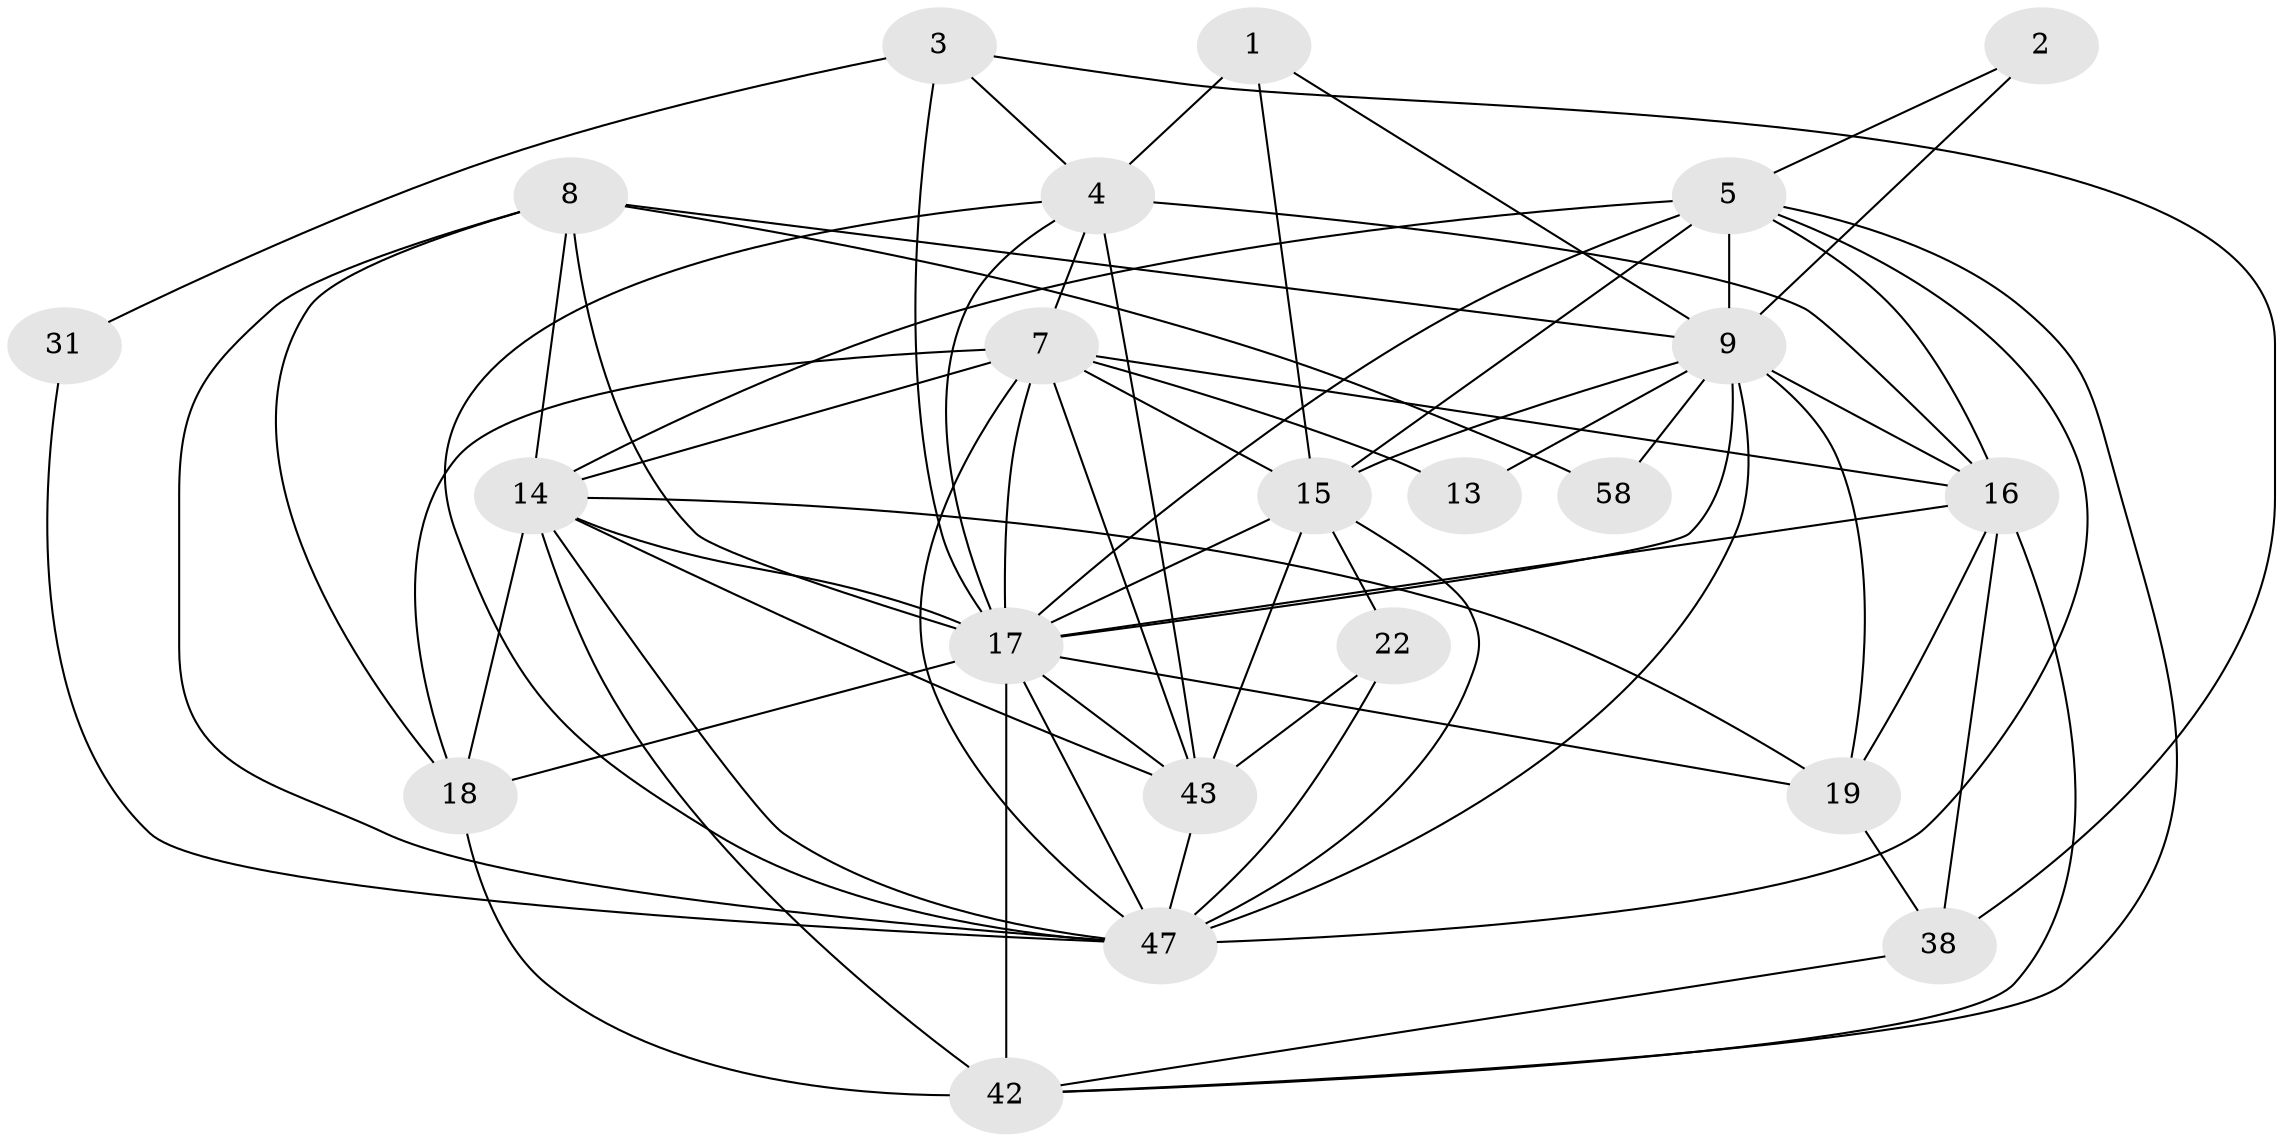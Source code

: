 // original degree distribution, {3: 0.22388059701492538, 2: 0.16417910447761194, 4: 0.29850746268656714, 6: 0.11940298507462686, 5: 0.13432835820895522, 7: 0.05970149253731343}
// Generated by graph-tools (version 1.1) at 2025/18/03/04/25 18:18:44]
// undirected, 22 vertices, 68 edges
graph export_dot {
graph [start="1"]
  node [color=gray90,style=filled];
  1 [super="+6"];
  2;
  3 [super="+59"];
  4 [super="+39+46"];
  5 [super="+12"];
  7 [super="+63+45"];
  8 [super="+20+11"];
  9 [super="+28+10+30"];
  13;
  14 [super="+61+24"];
  15 [super="+44+56+55+34"];
  16 [super="+33+32+40+23"];
  17 [super="+25+49+27+36"];
  18 [super="+54+21"];
  19 [super="+37+26"];
  22 [super="+62"];
  31;
  38 [super="+41"];
  42 [super="+50"];
  43 [super="+64"];
  47 [super="+53+51"];
  58;
  1 -- 4 [weight=2];
  1 -- 9;
  1 -- 15;
  2 -- 9;
  2 -- 5;
  3 -- 4;
  3 -- 38;
  3 -- 31;
  3 -- 17;
  4 -- 47;
  4 -- 43;
  4 -- 16 [weight=2];
  4 -- 7;
  4 -- 17 [weight=2];
  5 -- 42;
  5 -- 17;
  5 -- 16 [weight=2];
  5 -- 9;
  5 -- 15;
  5 -- 14 [weight=3];
  5 -- 47;
  7 -- 47;
  7 -- 13;
  7 -- 14;
  7 -- 16 [weight=2];
  7 -- 18;
  7 -- 15;
  7 -- 43;
  7 -- 17;
  8 -- 58;
  8 -- 14;
  8 -- 9;
  8 -- 18;
  8 -- 47;
  8 -- 17;
  9 -- 47;
  9 -- 15;
  9 -- 58;
  9 -- 13;
  9 -- 19;
  9 -- 16;
  9 -- 17 [weight=2];
  14 -- 19 [weight=2];
  14 -- 42 [weight=2];
  14 -- 43;
  14 -- 47;
  14 -- 17;
  14 -- 18;
  15 -- 47 [weight=2];
  15 -- 17;
  15 -- 43;
  15 -- 22;
  16 -- 17 [weight=3];
  16 -- 42;
  16 -- 19 [weight=2];
  16 -- 38;
  17 -- 42 [weight=2];
  17 -- 19;
  17 -- 43;
  17 -- 18 [weight=2];
  17 -- 47;
  18 -- 42;
  19 -- 38;
  22 -- 43;
  22 -- 47;
  31 -- 47;
  38 -- 42;
  43 -- 47;
}
